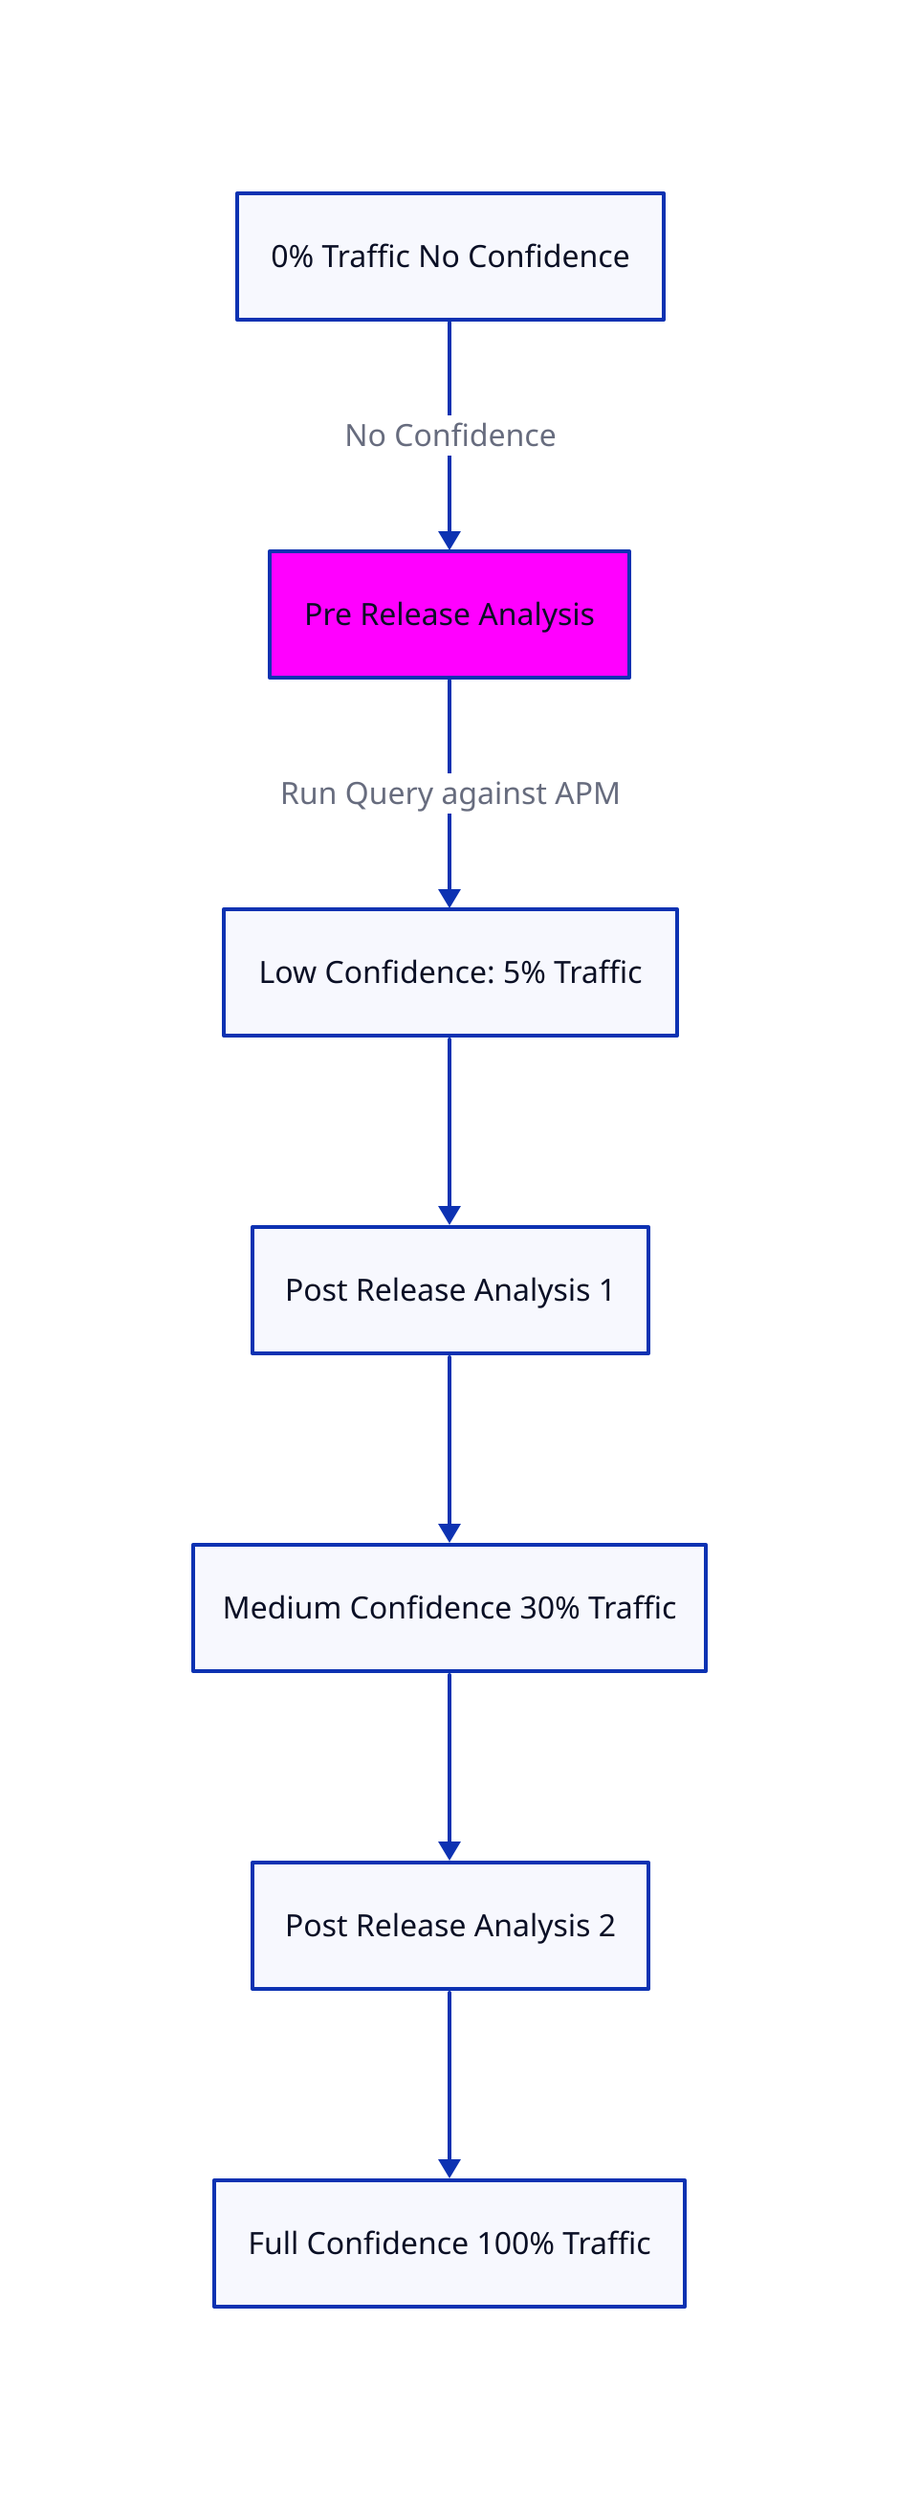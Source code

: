 
zero_confidence: 0% Traffic No Confidence
pre_release_analysis: Pre Release Analysis
low_confidence: Low Confidence: 5% Traffic
postReleaseAnalysis1: Post Release Analysis 1
postReleaseAnalysis2: Post Release Analysis 2
medium_confidence: Medium Confidence 30% Traffic
full_confidence: Full Confidence 100% Traffic


pre_release_analysis.style.fill: "#FF00FF"


zero_confidence -> pre_release_analysis: No Confidence
pre_release_analysis -> low_confidence: Run Query against APM
low_confidence -> postReleaseAnalysis1
postReleaseAnalysis1 -> medium_confidence
medium_confidence -> postReleaseAnalysis2
postReleaseAnalysis2 -> full_confidence


